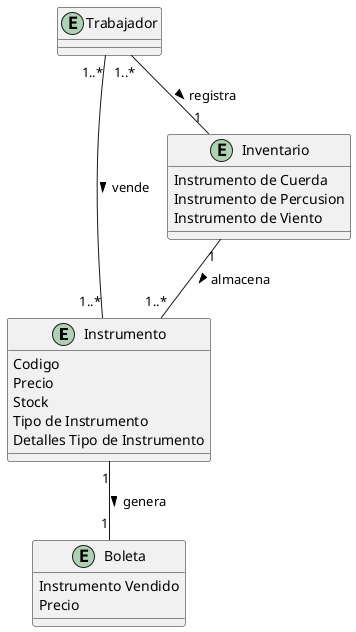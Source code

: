 @startuml
entity Instrumento{
Codigo
Precio
Stock
Tipo de Instrumento
Detalles Tipo de Instrumento
}
entity Trabajador{}
entity Inventario{
Instrumento de Cuerda
Instrumento de Percusion
Instrumento de Viento
}
entity Boleta{
Instrumento Vendido
Precio
}
Trabajador "1..*" -- "1" Inventario:> registra
Inventario "1" -- "1..*" Instrumento:> almacena
Trabajador "1..*" -- "1..*" Instrumento:> vende
Instrumento "1" -- "1" Boleta:> genera
@enduml